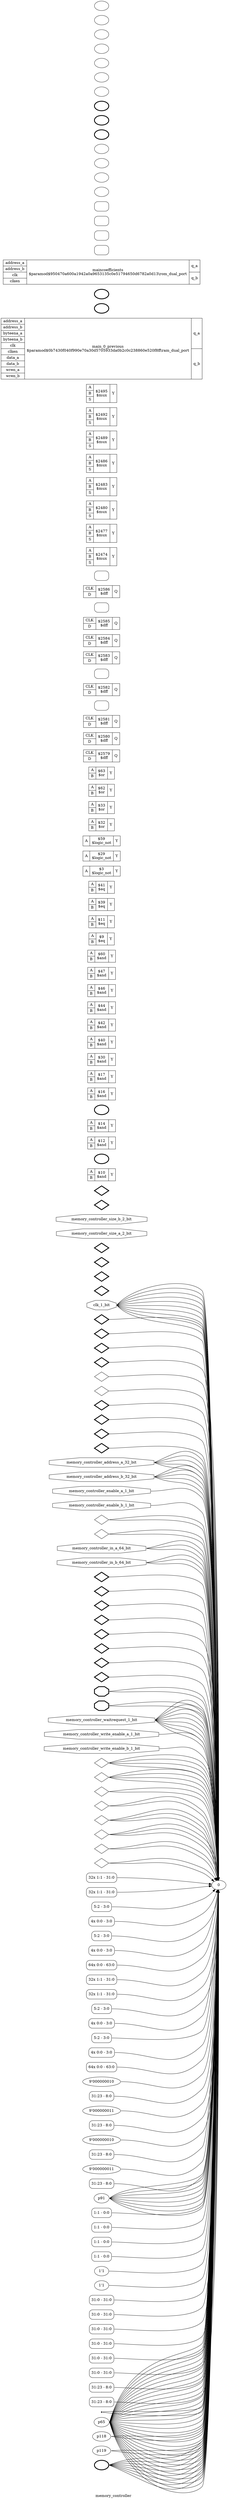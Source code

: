 digraph "memory_controller" {
label="memory_controller";
rankdir="LR";
remincross=true;
0n15 [ shape=octagon, label="clk_1_bit", color="black", fontcolor="black" ];
0n16 [ shape=diamond, label="main_0_previous_address_a_4_bit", color="black", fontcolor="black" ];
0n17 [ shape=diamond, label="main_0_previous_address_b_4_bit", color="black", fontcolor="black" ];
0n18 [ shape=diamond, label="main_0_previous_in_a_32_bit", color="black", fontcolor="black" ];
0n19 [ shape=diamond, label="main_0_previous_in_b_32_bit", color="black", fontcolor="black" ];
0n20 [ shape=diamond, label="main_0_previous_out_a_32_bit", color="black", fontcolor="black" ];
0n21 [ shape=diamond, label="main_0_previous_out_b_32_bit", color="black", fontcolor="black" ];
0n22 [ shape=diamond, label="main_0_previous_write_enable_a_1_bit", color="black", fontcolor="black" ];
0n23 [ shape=diamond, label="main_0_previous_write_enable_b_1_bit", color="black", fontcolor="black" ];
0n24 [ shape=diamond, label="maincoefficients_address_a_4_bit", color="black", fontcolor="black" ];
0n25 [ shape=diamond, label="maincoefficients_address_b_4_bit", color="black", fontcolor="black" ];
0n26 [ shape=diamond, label="maincoefficients_in_a_32_bit", color="black", fontcolor="black" ];
0n27 [ shape=diamond, label="maincoefficients_in_b_32_bit", color="black", fontcolor="black" ];
0n28 [ shape=diamond, label="maincoefficients_out_a_32_bit", color="black", fontcolor="black" ];
0n29 [ shape=diamond, label="maincoefficients_out_b_32_bit", color="black", fontcolor="black" ];
0n30 [ shape=octagon, label="memory_controller_address_a_32_bit", color="black", fontcolor="black" ];
0n31 [ shape=octagon, label="memory_controller_address_b_32_bit", color="black", fontcolor="black" ];
0n32 [ shape=octagon, label="memory_controller_enable_a_1_bit", color="black", fontcolor="black" ];
0n33 [ shape=octagon, label="memory_controller_enable_b_1_bit", color="black", fontcolor="black" ];
0n34 [ shape=diamond, label="memory_controller_enable_reg_a_1_bit", color="black", fontcolor="black" ];
0n35 [ shape=diamond, label="memory_controller_enable_reg_b_1_bit", color="black", fontcolor="black" ];
0n36 [ shape=octagon, label="memory_controller_in_a_64_bit", color="black", fontcolor="black" ];
0n37 [ shape=octagon, label="memory_controller_in_b_64_bit", color="black", fontcolor="black" ];
0n38 [ shape=diamond, label="memory_controller_main_0_previous_out_a_32_bit", color="black", fontcolor="black" ];
0n39 [ shape=diamond, label="memory_controller_main_0_previous_out_b_32_bit", color="black", fontcolor="black" ];
0n40 [ shape=diamond, label="memory_controller_maincoefficients_out_a_32_bit", color="black", fontcolor="black" ];
0n41 [ shape=diamond, label="memory_controller_maincoefficients_out_b_32_bit", color="black", fontcolor="black" ];
0n42 [ shape=diamond, label="memory_controller_out_a_64_bit", color="black", fontcolor="black" ];
0n43 [ shape=diamond, label="memory_controller_out_b_64_bit", color="black", fontcolor="black" ];
0n44 [ shape=diamond, label="memory_controller_out_prev_a_64_bit", color="black", fontcolor="black" ];
0n45 [ shape=diamond, label="memory_controller_out_prev_b_64_bit", color="black", fontcolor="black" ];
0n46 [ shape=octagon, label="memory_controller_out_reg_a_64_bit", color="black", fontcolor="black" ];
0n47 [ shape=octagon, label="memory_controller_out_reg_b_64_bit", color="black", fontcolor="black" ];
0n48 [ shape=octagon, label="memory_controller_size_a_2_bit", color="black", fontcolor="black" ];
0n49 [ shape=octagon, label="memory_controller_size_b_2_bit", color="black", fontcolor="black" ];
0n50 [ shape=octagon, label="memory_controller_waitrequest_1_bit", color="black", fontcolor="black" ];
0n51 [ shape=octagon, label="memory_controller_write_enable_a_1_bit", color="black", fontcolor="black" ];
0n52 [ shape=octagon, label="memory_controller_write_enable_b_1_bit", color="black", fontcolor="black" ];
0n53 [ shape=diamond, label="select_main_0_previous_a_1_bit", color="black", fontcolor="black" ];
0n54 [ shape=diamond, label="select_main_0_previous_b_1_bit", color="black", fontcolor="black" ];
0n55 [ shape=diamond, label="select_main_0_previous_reg_a_2_bit", color="black", fontcolor="black" ];
0n56 [ shape=diamond, label="select_main_0_previous_reg_b_2_bit", color="black", fontcolor="black" ];
0n57 [ shape=diamond, label="select_maincoefficients_a_1_bit", color="black", fontcolor="black" ];
0n58 [ shape=diamond, label="select_maincoefficients_b_1_bit", color="black", fontcolor="black" ];
0n59 [ shape=diamond, label="select_maincoefficients_reg_a_2_bit", color="black", fontcolor="black" ];
0n60 [ shape=diamond, label="select_maincoefficients_reg_b_2_bit", color="black", fontcolor="black" ];
0n61 [ shape=diamond, label="tag_a_9_bit", color="black", fontcolor="black" ];
0n62 [ shape=diamond, label="tag_b_9_bit", color="black", fontcolor="black" ];
0c66 [ shape=record, label="{{<0p63> A|<0p64> B}|$10\n$and|{<0p65> Y}}" ];
0x0 [ shape=record, style=rounded, label="<0s31> 32x 1:1 - 31:0 " ];
0x0:e -> 0c66:0p63:w [arrowhead=odiamond, arrowtail=odiamond, dir=both, color="black", style="setlinewidth(3)", label=""];
0c67 [ shape=record, label="{{<0p63> A|<0p64> B}|$12\n$and|{<0p65> Y}}" ];
0x1 [ shape=record, style=rounded, label="<0s31> 32x 1:1 - 31:0 " ];
0x1:e -> 0c67:0p63:w [arrowhead=odiamond, arrowtail=odiamond, dir=both, color="black", style="setlinewidth(3)", label=""];
0c68 [ shape=record, label="{{<0p63> A|<0p64> B}|$14\n$and|{<0p65> Y}}" ];
0x2 [ shape=record, style=rounded, label="<0s0> 5:2 - 3:0 " ];
0x2:e -> 0c68:0p63:w [arrowhead=odiamond, arrowtail=odiamond, dir=both, color="black", style="setlinewidth(3)", label=""];
0x3 [ shape=record, style=rounded, label="<0s3> 4x 0:0 - 3:0 " ];
0x3:e -> 0c68:0p64:w [arrowhead=odiamond, arrowtail=odiamond, dir=both, color="black", style="setlinewidth(3)", label=""];
0c69 [ shape=record, label="{{<0p63> A|<0p64> B}|$16\n$and|{<0p65> Y}}" ];
0x4 [ shape=record, style=rounded, label="<0s0> 5:2 - 3:0 " ];
0x4:e -> 0c69:0p63:w [arrowhead=odiamond, arrowtail=odiamond, dir=both, color="black", style="setlinewidth(3)", label=""];
0x5 [ shape=record, style=rounded, label="<0s3> 4x 0:0 - 3:0 " ];
0x5:e -> 0c69:0p64:w [arrowhead=odiamond, arrowtail=odiamond, dir=both, color="black", style="setlinewidth(3)", label=""];
0c70 [ shape=record, label="{{<0p63> A|<0p64> B}|$17\n$and|{<0p65> Y}}" ];
0c71 [ shape=record, label="{{<0p63> A|<0p64> B}|$30\n$and|{<0p65> Y}}" ];
0x6 [ shape=record, style=rounded, label="<0s63> 64x 0:0 - 63:0 " ];
0x6:e -> 0c71:0p64:w [arrowhead=odiamond, arrowtail=odiamond, dir=both, color="black", style="setlinewidth(3)", label=""];
0c72 [ shape=record, label="{{<0p63> A|<0p64> B}|$40\n$and|{<0p65> Y}}" ];
0x7 [ shape=record, style=rounded, label="<0s31> 32x 1:1 - 31:0 " ];
0x7:e -> 0c72:0p63:w [arrowhead=odiamond, arrowtail=odiamond, dir=both, color="black", style="setlinewidth(3)", label=""];
0c73 [ shape=record, label="{{<0p63> A|<0p64> B}|$42\n$and|{<0p65> Y}}" ];
0x8 [ shape=record, style=rounded, label="<0s31> 32x 1:1 - 31:0 " ];
0x8:e -> 0c73:0p63:w [arrowhead=odiamond, arrowtail=odiamond, dir=both, color="black", style="setlinewidth(3)", label=""];
0c74 [ shape=record, label="{{<0p63> A|<0p64> B}|$44\n$and|{<0p65> Y}}" ];
0x9 [ shape=record, style=rounded, label="<0s0> 5:2 - 3:0 " ];
0x9:e -> 0c74:0p63:w [arrowhead=odiamond, arrowtail=odiamond, dir=both, color="black", style="setlinewidth(3)", label=""];
0x10 [ shape=record, style=rounded, label="<0s3> 4x 0:0 - 3:0 " ];
0x10:e -> 0c74:0p64:w [arrowhead=odiamond, arrowtail=odiamond, dir=both, color="black", style="setlinewidth(3)", label=""];
0c75 [ shape=record, label="{{<0p63> A|<0p64> B}|$46\n$and|{<0p65> Y}}" ];
0x11 [ shape=record, style=rounded, label="<0s0> 5:2 - 3:0 " ];
0x11:e -> 0c75:0p63:w [arrowhead=odiamond, arrowtail=odiamond, dir=both, color="black", style="setlinewidth(3)", label=""];
0x12 [ shape=record, style=rounded, label="<0s3> 4x 0:0 - 3:0 " ];
0x12:e -> 0c75:0p64:w [arrowhead=odiamond, arrowtail=odiamond, dir=both, color="black", style="setlinewidth(3)", label=""];
0c76 [ shape=record, label="{{<0p63> A|<0p64> B}|$47\n$and|{<0p65> Y}}" ];
0c77 [ shape=record, label="{{<0p63> A|<0p64> B}|$60\n$and|{<0p65> Y}}" ];
0x13 [ shape=record, style=rounded, label="<0s63> 64x 0:0 - 63:0 " ];
0x13:e -> 0c77:0p64:w [arrowhead=odiamond, arrowtail=odiamond, dir=both, color="black", style="setlinewidth(3)", label=""];
0v15 [ label="9'000000010" ];
0c78 [ shape=record, label="{{<0p63> A|<0p64> B}|$9\n$eq|{<0p65> Y}}" ];
0x14 [ shape=record, style=rounded, label="<0s0> 31:23 - 8:0 " ];
0x14:e -> 0c78:0p63:w [arrowhead=odiamond, arrowtail=odiamond, dir=both, color="black", style="setlinewidth(3)", label=""];
0v17 [ label="9'000000011" ];
0c79 [ shape=record, label="{{<0p63> A|<0p64> B}|$11\n$eq|{<0p65> Y}}" ];
0x16 [ shape=record, style=rounded, label="<0s0> 31:23 - 8:0 " ];
0x16:e -> 0c79:0p63:w [arrowhead=odiamond, arrowtail=odiamond, dir=both, color="black", style="setlinewidth(3)", label=""];
0v19 [ label="9'000000010" ];
0c80 [ shape=record, label="{{<0p63> A|<0p64> B}|$39\n$eq|{<0p65> Y}}" ];
0x18 [ shape=record, style=rounded, label="<0s0> 31:23 - 8:0 " ];
0x18:e -> 0c80:0p63:w [arrowhead=odiamond, arrowtail=odiamond, dir=both, color="black", style="setlinewidth(3)", label=""];
0v21 [ label="9'000000011" ];
0c81 [ shape=record, label="{{<0p63> A|<0p64> B}|$41\n$eq|{<0p65> Y}}" ];
0x20 [ shape=record, style=rounded, label="<0s0> 31:23 - 8:0 " ];
0x20:e -> 0c81:0p63:w [arrowhead=odiamond, arrowtail=odiamond, dir=both, color="black", style="setlinewidth(3)", label=""];
0c82 [ shape=record, label="{{<0p63> A}|$3\n$logic_not|{<0p65> Y}}" ];
0c83 [ shape=record, label="{{<0p63> A}|$29\n$logic_not|{<0p65> Y}}" ];
0c84 [ shape=record, label="{{<0p63> A}|$59\n$logic_not|{<0p65> Y}}" ];
0c85 [ shape=record, label="{{<0p63> A|<0p64> B}|$32\n$or|{<0p65> Y}}" ];
0c86 [ shape=record, label="{{<0p63> A|<0p64> B}|$33\n$or|{<0p65> Y}}" ];
0c87 [ shape=record, label="{{<0p63> A|<0p64> B}|$62\n$or|{<0p65> Y}}" ];
0c88 [ shape=record, label="{{<0p63> A|<0p64> B}|$63\n$or|{<0p65> Y}}" ];
0c92 [ shape=record, label="{{<0p89> CLK|<0p90> D}|$2579\n$dff|{<0p91> Q}}" ];
0c93 [ shape=record, label="{{<0p89> CLK|<0p90> D}|$2580\n$dff|{<0p91> Q}}" ];
0c94 [ shape=record, label="{{<0p89> CLK|<0p90> D}|$2581\n$dff|{<0p91> Q}}" ];
0x22 [ shape=record, style=rounded, label="<0s0> 0:0 - 1:1 " ];
0c94:0p91:e -> 0x22:w [arrowhead=odiamond, arrowtail=odiamond, dir=both, color="black", label=""];
0c95 [ shape=record, label="{{<0p89> CLK|<0p90> D}|$2582\n$dff|{<0p91> Q}}" ];
0x23 [ shape=record, style=rounded, label="<0s0> 0:0 - 1:1 " ];
0c95:0p91:e -> 0x23:w [arrowhead=odiamond, arrowtail=odiamond, dir=both, color="black", label=""];
0c96 [ shape=record, label="{{<0p89> CLK|<0p90> D}|$2583\n$dff|{<0p91> Q}}" ];
0c97 [ shape=record, label="{{<0p89> CLK|<0p90> D}|$2584\n$dff|{<0p91> Q}}" ];
0c98 [ shape=record, label="{{<0p89> CLK|<0p90> D}|$2585\n$dff|{<0p91> Q}}" ];
0x24 [ shape=record, style=rounded, label="<0s0> 0:0 - 1:1 " ];
0c98:0p91:e -> 0x24:w [arrowhead=odiamond, arrowtail=odiamond, dir=both, color="black", label=""];
0c99 [ shape=record, label="{{<0p89> CLK|<0p90> D}|$2586\n$dff|{<0p91> Q}}" ];
0x25 [ shape=record, style=rounded, label="<0s0> 0:0 - 1:1 " ];
0c99:0p91:e -> 0x25:w [arrowhead=odiamond, arrowtail=odiamond, dir=both, color="black", label=""];
0c101 [ shape=record, label="{{<0p63> A|<0p64> B|<0p100> S}|$2474\n$mux|{<0p65> Y}}" ];
0c102 [ shape=record, label="{{<0p63> A|<0p64> B|<0p100> S}|$2477\n$mux|{<0p65> Y}}" ];
0c103 [ shape=record, label="{{<0p63> A|<0p64> B|<0p100> S}|$2480\n$mux|{<0p65> Y}}" ];
0x26 [ shape=record, style=rounded, label="<0s0> 1:1 - 0:0 " ];
0x26:e -> 0c103:0p64:w [arrowhead=odiamond, arrowtail=odiamond, dir=both, color="black", label=""];
0c104 [ shape=record, label="{{<0p63> A|<0p64> B|<0p100> S}|$2483\n$mux|{<0p65> Y}}" ];
0x27 [ shape=record, style=rounded, label="<0s0> 1:1 - 0:0 " ];
0x27:e -> 0c104:0p64:w [arrowhead=odiamond, arrowtail=odiamond, dir=both, color="black", label=""];
0c105 [ shape=record, label="{{<0p63> A|<0p64> B|<0p100> S}|$2486\n$mux|{<0p65> Y}}" ];
0c106 [ shape=record, label="{{<0p63> A|<0p64> B|<0p100> S}|$2489\n$mux|{<0p65> Y}}" ];
0c107 [ shape=record, label="{{<0p63> A|<0p64> B|<0p100> S}|$2492\n$mux|{<0p65> Y}}" ];
0x28 [ shape=record, style=rounded, label="<0s0> 1:1 - 0:0 " ];
0x28:e -> 0c107:0p64:w [arrowhead=odiamond, arrowtail=odiamond, dir=both, color="black", label=""];
0c108 [ shape=record, label="{{<0p63> A|<0p64> B|<0p100> S}|$2495\n$mux|{<0p65> Y}}" ];
0x29 [ shape=record, style=rounded, label="<0s0> 1:1 - 0:0 " ];
0x29:e -> 0c108:0p64:w [arrowhead=odiamond, arrowtail=odiamond, dir=both, color="black", label=""];
0v30 [ label="1'1" ];
0v31 [ label="1'1" ];
0c120 [ shape=record, label="{{<0p109> address_a|<0p110> address_b|<0p111> byteena_a|<0p112> byteena_b|<0p15> clk|<0p113> clken|<0p114> data_a|<0p115> data_b|<0p116> wren_a|<0p117> wren_b}|main_0_previous\n$paramod$0b7430f040f990e70a30d5705933da0b2c0c238860e520f8ff\\ram_dual_port|{<0p118> q_a|<0p119> q_b}}" ];
0x32 [ shape=record, style=rounded, label="<0s0> 31:0 - 31:0 " ];
0x32:e -> 0c120:0p114:w [arrowhead=odiamond, arrowtail=odiamond, dir=both, color="black", style="setlinewidth(3)", label=""];
0x33 [ shape=record, style=rounded, label="<0s0> 31:0 - 31:0 " ];
0x33:e -> 0c120:0p115:w [arrowhead=odiamond, arrowtail=odiamond, dir=both, color="black", style="setlinewidth(3)", label=""];
0c121 [ shape=record, label="{{<0p109> address_a|<0p110> address_b|<0p15> clk|<0p113> clken}|maincoefficients\n$paramod$950470a600a1942a0a9653135c0e51794650d6782a0d13\\rom_dual_port|{<0p118> q_a|<0p119> q_b}}" ];
0x34 [ shape=record, style=rounded, label="<0s0> 31:0 - 31:0 " ];
0x35 [ shape=record, style=rounded, label="<0s0> 31:0 - 31:0 " ];
0x36 [ shape=record, style=rounded, label="<0s0> 31:0 - 31:0 " ];
0x37 [ shape=record, style=rounded, label="<0s0> 31:0 - 31:0 " ];
0x38 [ shape=record, style=rounded, label="<0s0> 0:0 - 0:0 " ];
0x39 [ shape=record, style=rounded, label="<0s0> 0:0 - 0:0 " ];
0x40 [ shape=record, style=rounded, label="<0s0> 0:0 - 0:0 " ];
0x41 [ shape=record, style=rounded, label="<0s0> 0:0 - 0:0 " ];
0x42 [ shape=record, style=rounded, label="<0s0> 31:23 - 8:0 " ];
0x43 [ shape=record, style=rounded, label="<0s0> 31:23 - 8:0 " ];
0n10 [ shape=point ];
0c82:0p65:e -> 0n10:w [color="black", label=""];
0n10:e -> 0c120:0p113:w [color="black", label=""];
0n10:e -> 0c121:0p113:w [color="black", label=""];
0c83:0p65:e -> 0x6:0s63:w [color="black", label=""];
0c84:0p65:e -> 0x13:0s63:w [color="black", label=""];
0c85:0p65:e -> 0c86:0p63:w [color="black", style="setlinewidth(3)", label=""];
0c87:0p65:e -> 0c88:0p63:w [color="black", style="setlinewidth(3)", label=""];
0n15:e -> 0c120:0p15:w [color="black", label=""];
0n15:e -> 0c121:0p15:w [color="black", label=""];
0n15:e -> 0c92:0p89:w [color="black", label=""];
0n15:e -> 0c93:0p89:w [color="black", label=""];
0n15:e -> 0c94:0p89:w [color="black", label=""];
0n15:e -> 0c95:0p89:w [color="black", label=""];
0n15:e -> 0c96:0p89:w [color="black", label=""];
0n15:e -> 0c97:0p89:w [color="black", label=""];
0n15:e -> 0c98:0p89:w [color="black", label=""];
0n15:e -> 0c99:0p89:w [color="black", label=""];
0c69:0p65:e -> 0n16:w [color="black", style="setlinewidth(3)", label=""];
0n16:e -> 0c120:0p109:w [color="black", style="setlinewidth(3)", label=""];
0c75:0p65:e -> 0n17:w [color="black", style="setlinewidth(3)", label=""];
0n17:e -> 0c120:0p110:w [color="black", style="setlinewidth(3)", label=""];
0x34:e -> 0n18:w [color="black", style="setlinewidth(3)", label=""];
0x35:e -> 0n19:w [color="black", style="setlinewidth(3)", label=""];
0c101:0p65:e -> 0c93:0p90:w [color="black", label=""];
0c120:0p118:e -> 0n20:w [color="black", style="setlinewidth(3)", label=""];
0n20:e -> 0c67:0p64:w [color="black", style="setlinewidth(3)", label=""];
0c120:0p119:e -> 0n21:w [color="black", style="setlinewidth(3)", label=""];
0n21:e -> 0c73:0p64:w [color="black", style="setlinewidth(3)", label=""];
0c70:0p65:e -> 0n22:w [color="black", label=""];
0n22:e -> 0c120:0p116:w [color="black", label=""];
0c76:0p65:e -> 0n23:w [color="black", label=""];
0n23:e -> 0c120:0p117:w [color="black", label=""];
0c68:0p65:e -> 0n24:w [color="black", style="setlinewidth(3)", label=""];
0n24:e -> 0c121:0p109:w [color="black", style="setlinewidth(3)", label=""];
0c74:0p65:e -> 0n25:w [color="black", style="setlinewidth(3)", label=""];
0n25:e -> 0c121:0p110:w [color="black", style="setlinewidth(3)", label=""];
0x36:e -> 0n26:w [color="black", style="setlinewidth(3)", label=""];
0x37:e -> 0n27:w [color="black", style="setlinewidth(3)", label=""];
0c121:0p118:e -> 0n28:w [color="black", style="setlinewidth(3)", label=""];
0n28:e -> 0c66:0p64:w [color="black", style="setlinewidth(3)", label=""];
0c121:0p119:e -> 0n29:w [color="black", style="setlinewidth(3)", label=""];
0n29:e -> 0c72:0p64:w [color="black", style="setlinewidth(3)", label=""];
0c105:0p65:e -> 0c97:0p90:w [color="black", label=""];
0n30:e -> 0x14:0s0:w [color="black", style="setlinewidth(3)", label=""];
0n30:e -> 0x16:0s0:w [color="black", style="setlinewidth(3)", label=""];
0n30:e -> 0x2:0s0:w [color="black", style="setlinewidth(3)", label=""];
0n30:e -> 0x42:0s0:w [color="black", style="setlinewidth(3)", label=""];
0n30:e -> 0x4:0s0:w [color="black", style="setlinewidth(3)", label=""];
0n31:e -> 0x11:0s0:w [color="black", style="setlinewidth(3)", label=""];
0n31:e -> 0x18:0s0:w [color="black", style="setlinewidth(3)", label=""];
0n31:e -> 0x20:0s0:w [color="black", style="setlinewidth(3)", label=""];
0n31:e -> 0x43:0s0:w [color="black", style="setlinewidth(3)", label=""];
0n31:e -> 0x9:0s0:w [color="black", style="setlinewidth(3)", label=""];
0n32:e -> 0c101:0p63:w [color="black", label=""];
0n33:e -> 0c105:0p63:w [color="black", label=""];
0c93:0p91:e -> 0n34:w [color="black", label=""];
0n34:e -> 0c101:0p64:w [color="black", label=""];
0n34:e -> 0c83:0p63:w [color="black", label=""];
0c97:0p91:e -> 0n35:w [color="black", label=""];
0n35:e -> 0c105:0p64:w [color="black", label=""];
0n35:e -> 0c84:0p63:w [color="black", label=""];
0n36:e -> 0x32:0s0:w [color="black", style="setlinewidth(3)", label=""];
0n36:e -> 0x34:0s0:w [color="black", style="setlinewidth(3)", label=""];
0n36:e -> 0x36:0s0:w [color="black", style="setlinewidth(3)", label=""];
0n37:e -> 0x33:0s0:w [color="black", style="setlinewidth(3)", label=""];
0n37:e -> 0x35:0s0:w [color="black", style="setlinewidth(3)", label=""];
0n37:e -> 0x37:0s0:w [color="black", style="setlinewidth(3)", label=""];
0c67:0p65:e -> 0n38:w [color="black", style="setlinewidth(3)", label=""];
0n38:e -> 0c86:0p64:w [color="black", style="setlinewidth(3)", label=""];
0c73:0p65:e -> 0n39:w [color="black", style="setlinewidth(3)", label=""];
0n39:e -> 0c88:0p64:w [color="black", style="setlinewidth(3)", label=""];
0c102:0p65:e -> 0c92:0p90:w [color="black", style="setlinewidth(3)", label=""];
0c66:0p65:e -> 0n40:w [color="black", style="setlinewidth(3)", label=""];
0n40:e -> 0c85:0p64:w [color="black", style="setlinewidth(3)", label=""];
0c72:0p65:e -> 0n41:w [color="black", style="setlinewidth(3)", label=""];
0n41:e -> 0c87:0p64:w [color="black", style="setlinewidth(3)", label=""];
0c86:0p65:e -> 0n42:w [color="black", style="setlinewidth(3)", label=""];
0n42:e -> 0c102:0p63:w [color="black", style="setlinewidth(3)", label=""];
0c88:0p65:e -> 0n43:w [color="black", style="setlinewidth(3)", label=""];
0n43:e -> 0c106:0p63:w [color="black", style="setlinewidth(3)", label=""];
0c71:0p65:e -> 0n44:w [color="black", style="setlinewidth(3)", label=""];
0n44:e -> 0c85:0p63:w [color="black", style="setlinewidth(3)", label=""];
0c77:0p65:e -> 0n45:w [color="black", style="setlinewidth(3)", label=""];
0n45:e -> 0c87:0p63:w [color="black", style="setlinewidth(3)", label=""];
0c92:0p91:e -> 0n46:w [color="black", style="setlinewidth(3)", label=""];
0n46:e -> 0c102:0p64:w [color="black", style="setlinewidth(3)", label=""];
0n46:e -> 0c71:0p63:w [color="black", style="setlinewidth(3)", label=""];
0c96:0p91:e -> 0n47:w [color="black", style="setlinewidth(3)", label=""];
0n47:e -> 0c106:0p64:w [color="black", style="setlinewidth(3)", label=""];
0n47:e -> 0c77:0p63:w [color="black", style="setlinewidth(3)", label=""];
0c106:0p65:e -> 0c96:0p90:w [color="black", style="setlinewidth(3)", label=""];
0n50:e -> 0c101:0p100:w [color="black", label=""];
0n50:e -> 0c102:0p100:w [color="black", label=""];
0n50:e -> 0c103:0p100:w [color="black", label=""];
0n50:e -> 0c104:0p100:w [color="black", label=""];
0n50:e -> 0c105:0p100:w [color="black", label=""];
0n50:e -> 0c106:0p100:w [color="black", label=""];
0n50:e -> 0c107:0p100:w [color="black", label=""];
0n50:e -> 0c108:0p100:w [color="black", label=""];
0n50:e -> 0c82:0p63:w [color="black", label=""];
0n51:e -> 0c70:0p63:w [color="black", label=""];
0n52:e -> 0c76:0p63:w [color="black", label=""];
0c79:0p65:e -> 0n53:w [color="black", label=""];
0n53:e -> 0c103:0p63:w [color="black", label=""];
0n53:e -> 0c70:0p64:w [color="black", label=""];
0n53:e -> 0x38:w [color="black", label=""];
0n53:e -> 0x5:0s3:w [color="black", label=""];
0c81:0p65:e -> 0n54:w [color="black", label=""];
0n54:e -> 0c107:0p63:w [color="black", label=""];
0n54:e -> 0c76:0p64:w [color="black", label=""];
0n54:e -> 0x12:0s3:w [color="black", label=""];
0n54:e -> 0x39:w [color="black", label=""];
0x23:0s0:e -> 0n55:w [color="black", label=""];
0x38:0s0:e -> 0n55:w [color="black", label=""];
0n55:e -> 0x1:0s31:w [color="black", label=""];
0n55:e -> 0x26:0s0:w [color="black", label=""];
0x25:0s0:e -> 0n56:w [color="black", label=""];
0x39:0s0:e -> 0n56:w [color="black", label=""];
0n56:e -> 0x28:0s0:w [color="black", label=""];
0n56:e -> 0x8:0s31:w [color="black", label=""];
0c78:0p65:e -> 0n57:w [color="black", label=""];
0n57:e -> 0c104:0p63:w [color="black", label=""];
0n57:e -> 0x3:0s3:w [color="black", label=""];
0n57:e -> 0x40:w [color="black", label=""];
0c80:0p65:e -> 0n58:w [color="black", label=""];
0n58:e -> 0c108:0p63:w [color="black", label=""];
0n58:e -> 0x10:0s3:w [color="black", label=""];
0n58:e -> 0x41:w [color="black", label=""];
0x22:0s0:e -> 0n59:w [color="black", label=""];
0x40:0s0:e -> 0n59:w [color="black", label=""];
0n59:e -> 0x0:0s31:w [color="black", label=""];
0n59:e -> 0x27:0s0:w [color="black", label=""];
0c103:0p65:e -> 0c95:0p90:w [color="black", label=""];
0x24:0s0:e -> 0n60:w [color="black", label=""];
0x41:0s0:e -> 0n60:w [color="black", label=""];
0n60:e -> 0x29:0s0:w [color="black", label=""];
0n60:e -> 0x7:0s31:w [color="black", label=""];
0x42:e -> 0n61:w [color="black", style="setlinewidth(3)", label=""];
0x43:e -> 0n62:w [color="black", style="setlinewidth(3)", label=""];
0c107:0p65:e -> 0c99:0p90:w [color="black", label=""];
0c104:0p65:e -> 0c94:0p90:w [color="black", label=""];
0c108:0p65:e -> 0c98:0p90:w [color="black", label=""];
0v15:e -> 0c78:0p64:w [color="black", style="setlinewidth(3)", label=""];
0v17:e -> 0c79:0p64:w [color="black", style="setlinewidth(3)", label=""];
0v19:e -> 0c80:0p64:w [color="black", style="setlinewidth(3)", label=""];
0v21:e -> 0c81:0p64:w [color="black", style="setlinewidth(3)", label=""];
0v30:e -> 0c120:0p111:w [color="black", label=""];
0v31:e -> 0c120:0p112:w [color="black", label=""];
}
